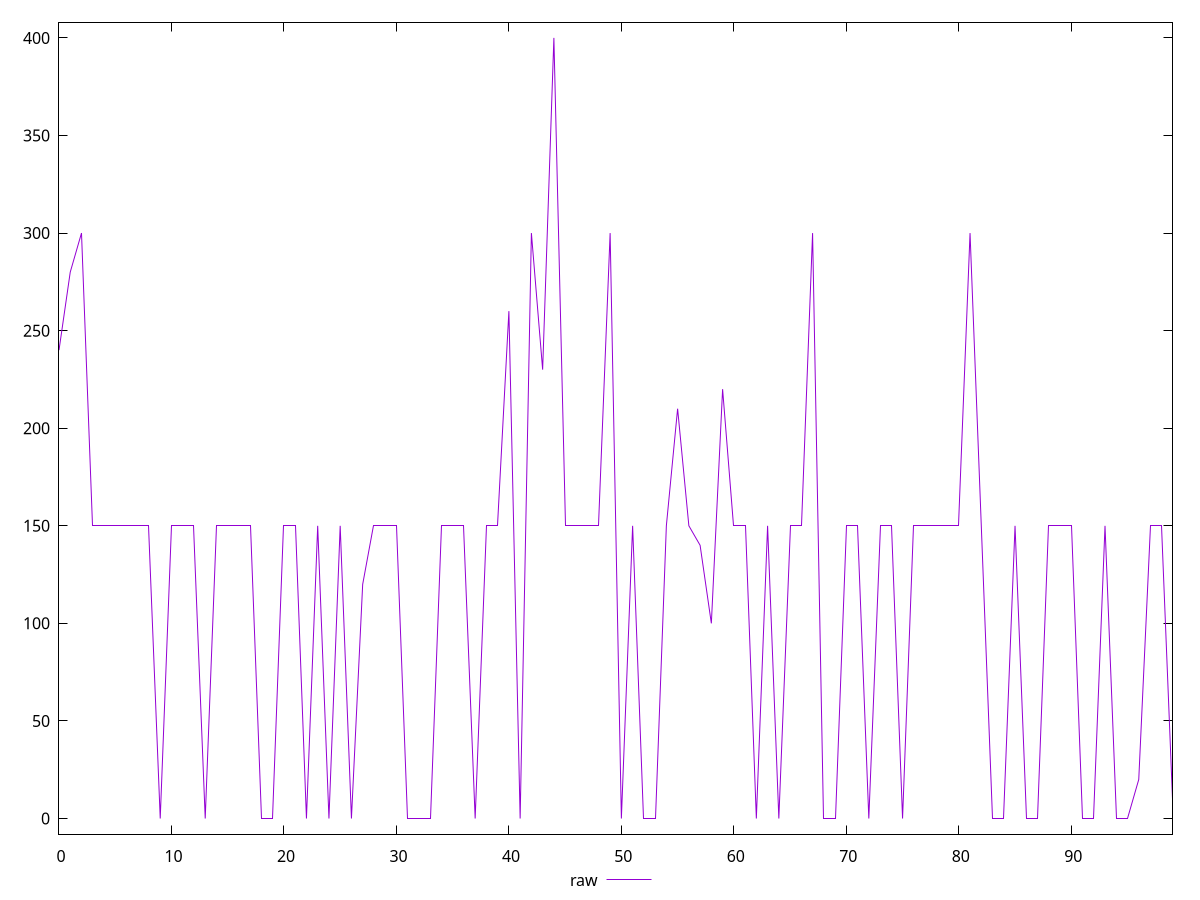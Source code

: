 reset

$raw <<EOF
0 240
1 280
2 300
3 150
4 150
5 150
6 150
7 150
8 150
9 0
10 150
11 150
12 150
13 0
14 150
15 150
16 150
17 150
18 0
19 0
20 150
21 150
22 0
23 150
24 0
25 150
26 0
27 120
28 150
29 150
30 150
31 0
32 0
33 0
34 150
35 150
36 150
37 0
38 150
39 150
40 260
41 0
42 300
43 230
44 400
45 150
46 150
47 150
48 150
49 300
50 0
51 150
52 0
53 0
54 150
55 210
56 150
57 140
58 100
59 220
60 150
61 150
62 0
63 150
64 0
65 150
66 150
67 300
68 0
69 0
70 150
71 150
72 0
73 150
74 150
75 0
76 150
77 150
78 150
79 150
80 150
81 300
82 150
83 0
84 0
85 150
86 0
87 0
88 150
89 150
90 150
91 0
92 0
93 150
94 0
95 0
96 20
97 150
98 150
99 10
EOF

set key outside below
set xrange [0:99]
set yrange [-8:408]
set trange [-8:408]
set terminal svg size 640, 500 enhanced background rgb 'white'
set output "reprap/uses-optimized-images/samples/pages+cached+noexternal+nomedia+nocss+nojs/raw/values.svg"

plot $raw title "raw" with line

reset

